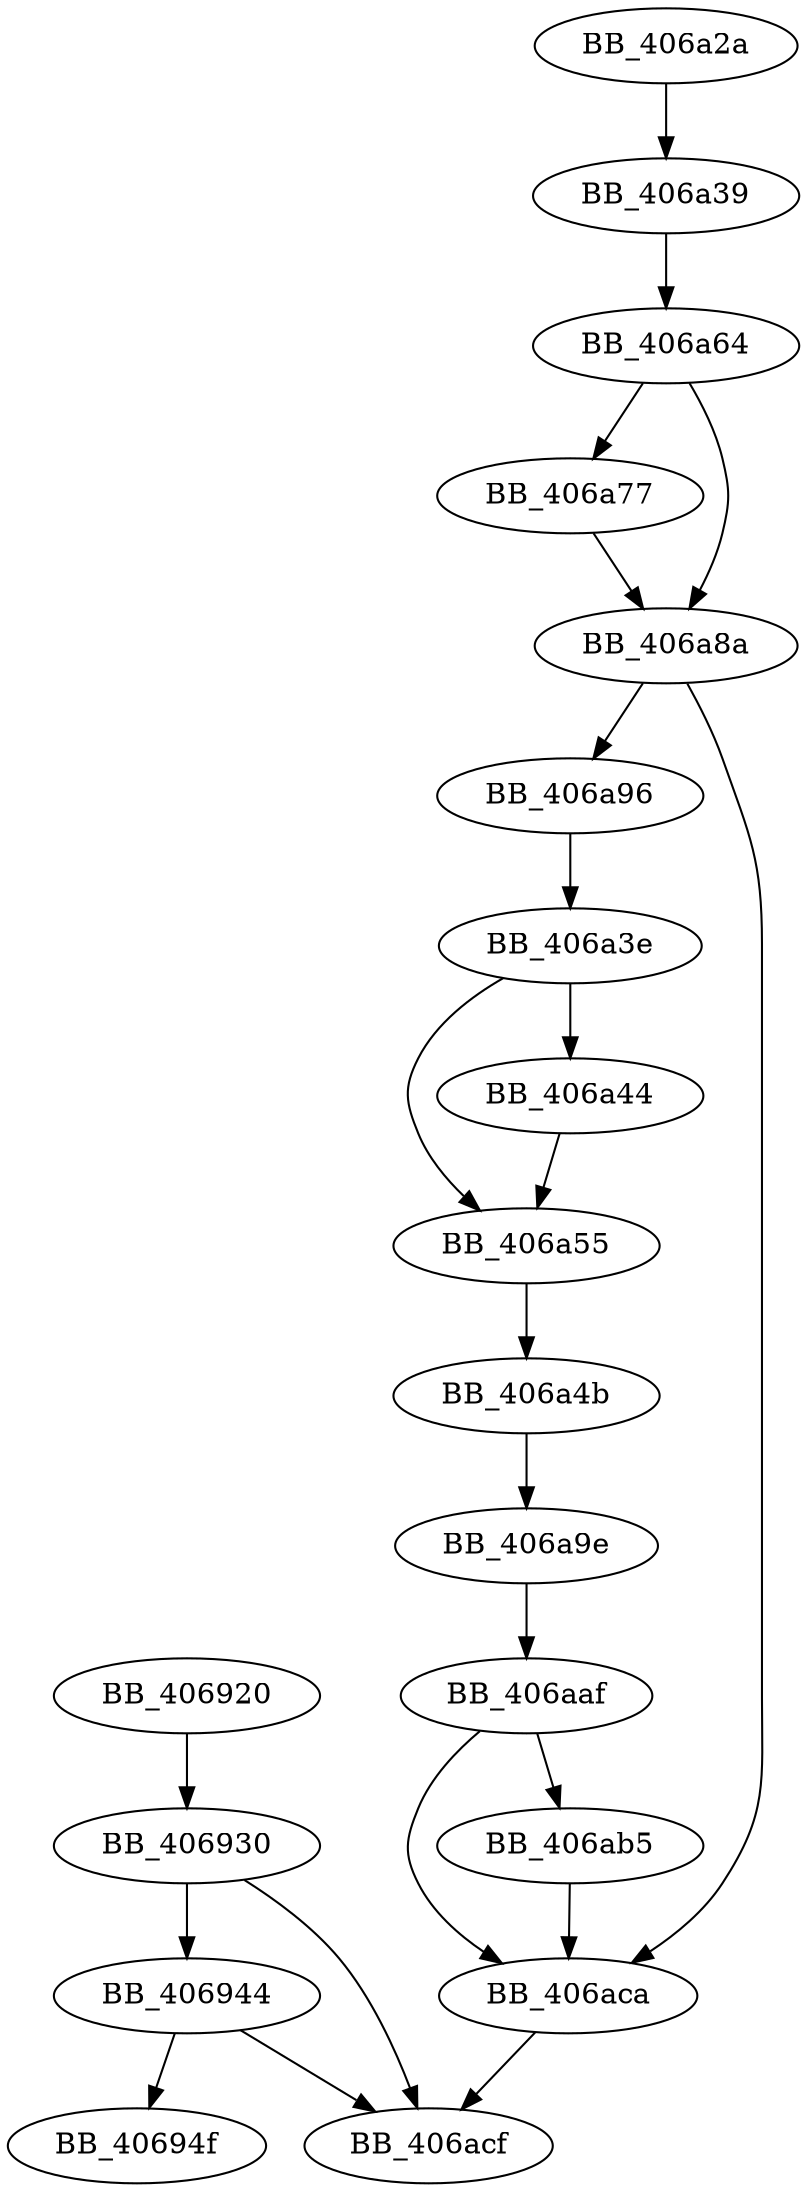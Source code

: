 DiGraph sub_406920{
BB_406920->BB_406930
BB_406930->BB_406944
BB_406930->BB_406acf
BB_406944->BB_40694f
BB_406944->BB_406acf
BB_406a2a->BB_406a39
BB_406a39->BB_406a64
BB_406a3e->BB_406a44
BB_406a3e->BB_406a55
BB_406a44->BB_406a55
BB_406a4b->BB_406a9e
BB_406a55->BB_406a4b
BB_406a64->BB_406a77
BB_406a64->BB_406a8a
BB_406a77->BB_406a8a
BB_406a8a->BB_406a96
BB_406a8a->BB_406aca
BB_406a96->BB_406a3e
BB_406a9e->BB_406aaf
BB_406aaf->BB_406ab5
BB_406aaf->BB_406aca
BB_406ab5->BB_406aca
BB_406aca->BB_406acf
}
